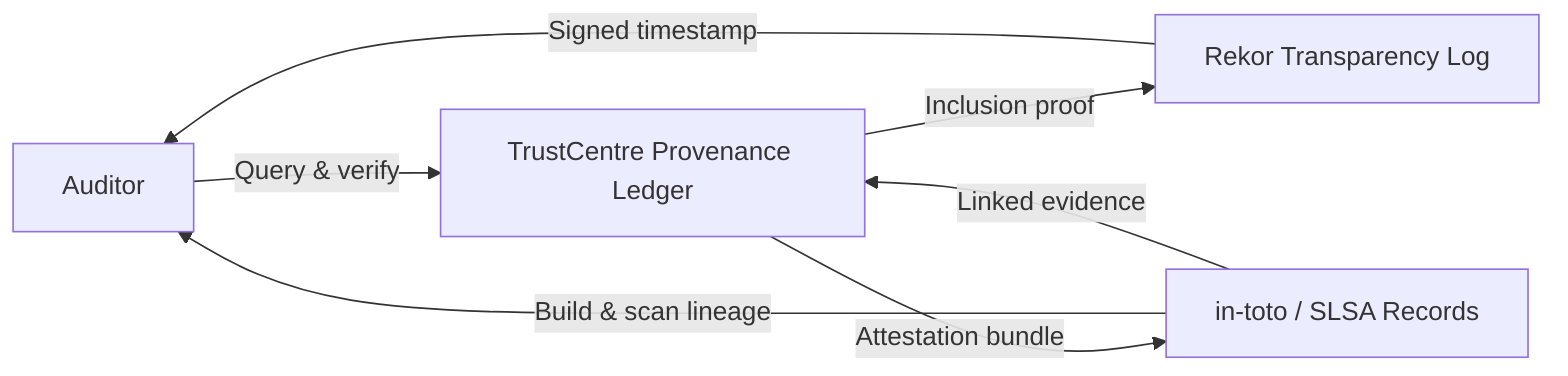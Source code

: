 graph LR
    A[Auditor] -- Query & verify --> L[TrustCentre Provenance Ledger]
    L -- Inclusion proof --> R[Rekor Transparency Log]
    L -- Attestation bundle --> T[in-toto / SLSA Records]
    R -- Signed timestamp --> A
    T -- Build & scan lineage --> A
    T -- Linked evidence --> L